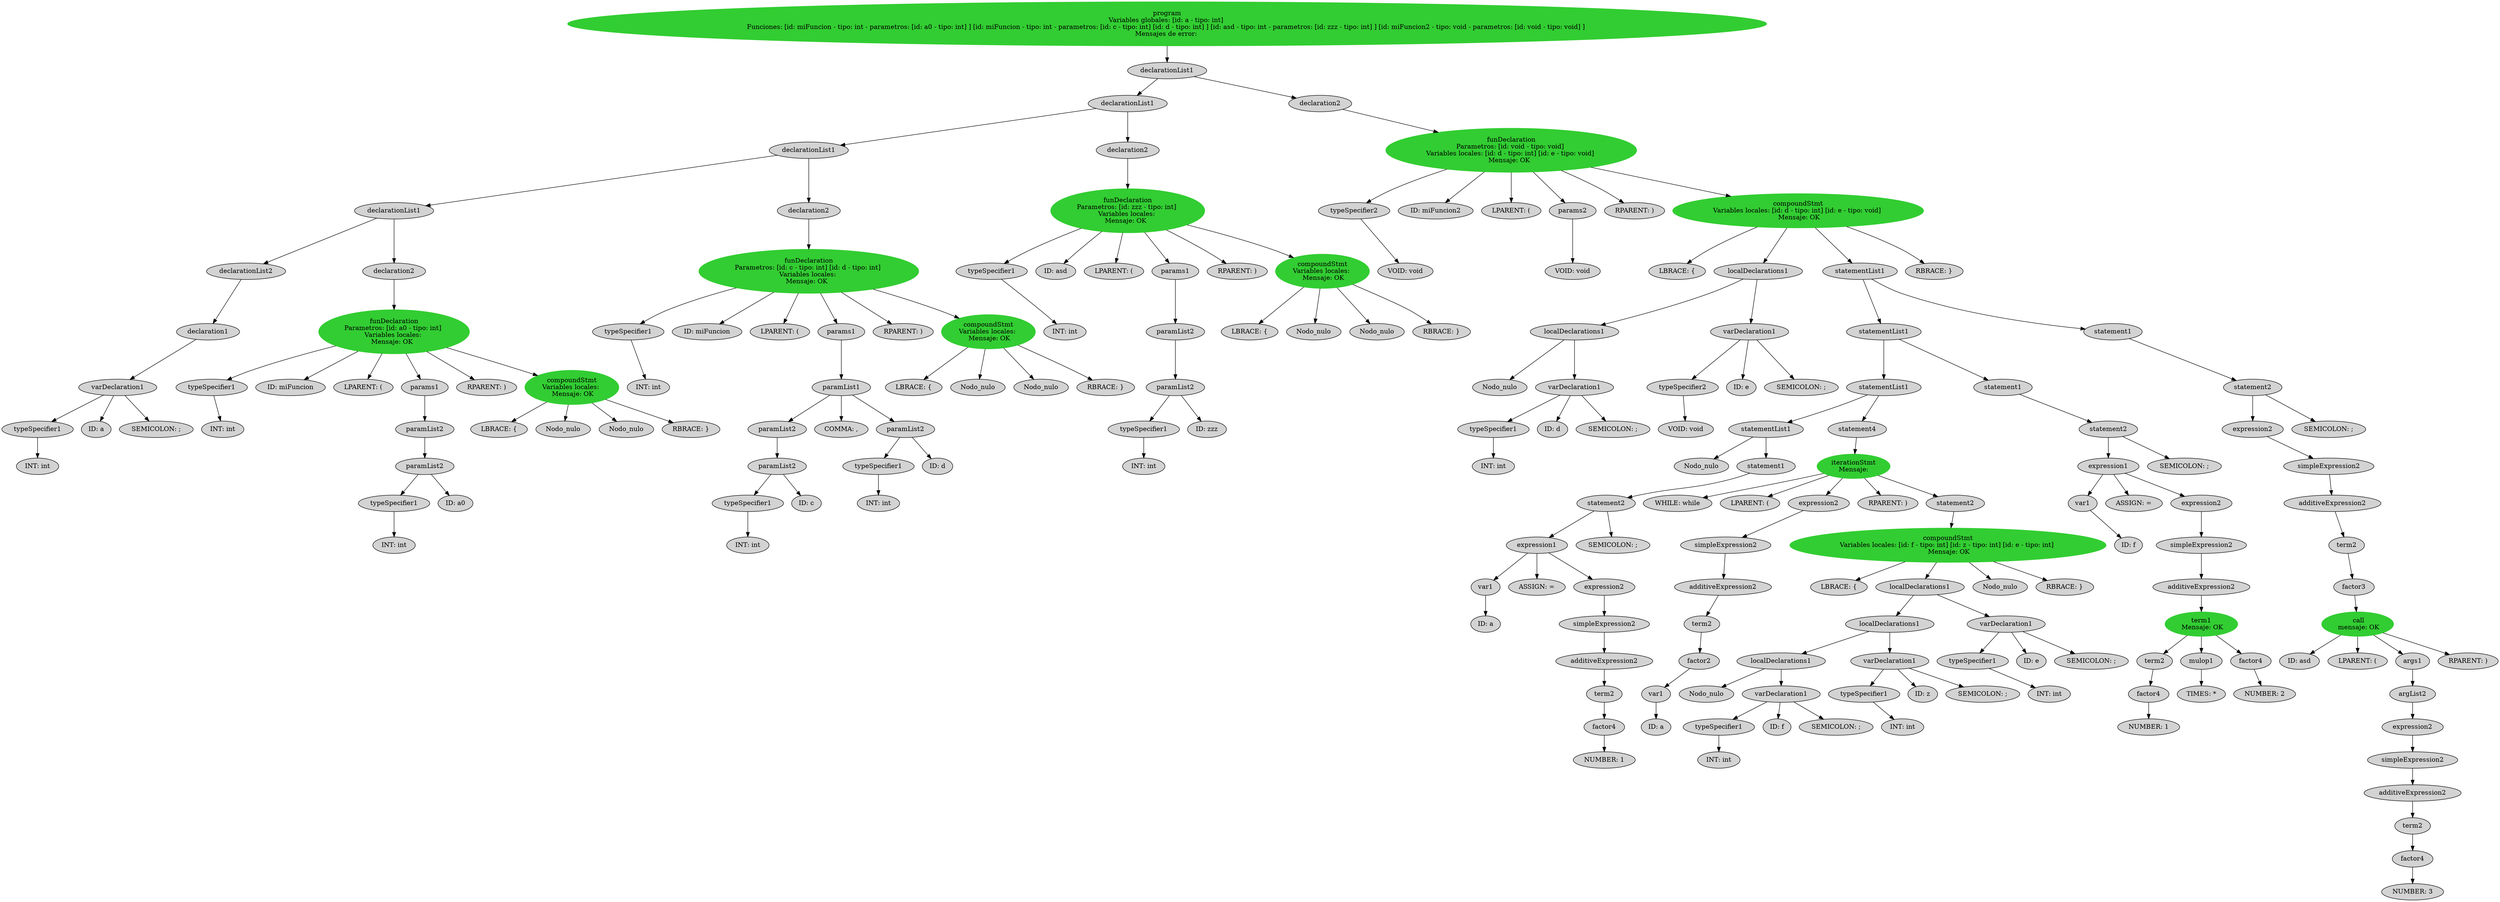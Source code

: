 digraph G {
	ratio = fill; 
 node [style=filled];
10[label= "INT: int"]
	9[label = typeSpecifier1]
	9->10
	11[label=  "ID: a"]
	12[label= "SEMICOLON: ;"]
	8[label = varDeclaration1]
	8->9
	8->11
	8->12
	7[label = declaration1]
	7->8
	6[label = declarationList2]
	6->7
	16[label= "INT: int"]
	15[label = typeSpecifier1]
	15->16
	17[label=  "ID: miFuncion"]
	18[label= "LPARENT: ("]
	23[label= "INT: int"]
	22[label = typeSpecifier1]
	22->23
	24[label=  "ID: a0"]
	21[label = paramList2]
	21->22
	21->24
	20[label = paramList2]
	20->21
	19[label = params1]
	19->20
	25[label= "RPARENT: )"]
	27[label= "LBRACE: {"]
	28[label= Nodo_nulo]
	29[label= Nodo_nulo]
	30[label= "RBRACE: }"]
	26[label = "compoundStmt\nVariables locales: \n Mensaje: OK"][color="limegreen"];
	26->27
	26->28
	26->29
	26->30
	14[label = "funDeclaration\nParametros: [id: a0 - tipo: int] \nVariables locales: \nMensaje: OK  "][color="limegreen"];
	14->15
	14->17
	14->18
	14->19
	14->25
	14->26
	13[label = declaration2]
	13->14
	5[label = declarationList1]
	5->6
	5->13
	34[label= "INT: int"]
	33[label = typeSpecifier1]
	33->34
	35[label=  "ID: miFuncion"]
	36[label= "LPARENT: ("]
	42[label= "INT: int"]
	41[label = typeSpecifier1]
	41->42
	43[label=  "ID: c"]
	40[label = paramList2]
	40->41
	40->43
	39[label = paramList2]
	39->40
	44[label= "COMMA: ,"]
	47[label= "INT: int"]
	46[label = typeSpecifier1]
	46->47
	48[label=  "ID: d"]
	45[label = paramList2]
	45->46
	45->48
	38[label = paramList1]
	38->39
	38->44
	38->45
	37[label = params1]
	37->38
	49[label= "RPARENT: )"]
	51[label= "LBRACE: {"]
	52[label= Nodo_nulo]
	53[label= Nodo_nulo]
	54[label= "RBRACE: }"]
	50[label = "compoundStmt\nVariables locales: \n Mensaje: OK"][color="limegreen"];
	50->51
	50->52
	50->53
	50->54
	32[label = "funDeclaration\nParametros: [id: c - tipo: int] [id: d - tipo: int] \nVariables locales: \nMensaje: OK  "][color="limegreen"];
	32->33
	32->35
	32->36
	32->37
	32->49
	32->50
	31[label = declaration2]
	31->32
	4[label = declarationList1]
	4->5
	4->31
	58[label= "INT: int"]
	57[label = typeSpecifier1]
	57->58
	59[label=  "ID: asd"]
	60[label= "LPARENT: ("]
	65[label= "INT: int"]
	64[label = typeSpecifier1]
	64->65
	66[label=  "ID: zzz"]
	63[label = paramList2]
	63->64
	63->66
	62[label = paramList2]
	62->63
	61[label = params1]
	61->62
	67[label= "RPARENT: )"]
	69[label= "LBRACE: {"]
	70[label= Nodo_nulo]
	71[label= Nodo_nulo]
	72[label= "RBRACE: }"]
	68[label = "compoundStmt\nVariables locales: \n Mensaje: OK"][color="limegreen"];
	68->69
	68->70
	68->71
	68->72
	56[label = "funDeclaration\nParametros: [id: zzz - tipo: int] \nVariables locales: \nMensaje: OK  "][color="limegreen"];
	56->57
	56->59
	56->60
	56->61
	56->67
	56->68
	55[label = declaration2]
	55->56
	3[label = declarationList1]
	3->4
	3->55
	76[label= "VOID: void"]
	75[label = typeSpecifier2]
	75->76
	77[label=  "ID: miFuncion2"]
	78[label= "LPARENT: ("]
	80[label= "VOID: void"]
	79[label = params2]
	79->80
	81[label= "RPARENT: )"]
	83[label= "LBRACE: {"]
	86[label= Nodo_nulo]
	89[label= "INT: int"]
	88[label = typeSpecifier1]
	88->89
	90[label=  "ID: d"]
	91[label= "SEMICOLON: ;"]
	87[label = varDeclaration1]
	87->88
	87->90
	87->91
	85[label = localDeclarations1]
	85->86
	85->87
	94[label= "VOID: void"]
	93[label = typeSpecifier2]
	93->94
	95[label=  "ID: e"]
	96[label= "SEMICOLON: ;"]
	92[label = varDeclaration1]
	92->93
	92->95
	92->96
	84[label = localDeclarations1]
	84->85
	84->92
	101[label= Nodo_nulo]
	106[label=  "ID: a"]
	105[label = var1]
	105->106
	107[label= "ASSIGN: ="]
	113[label= "NUMBER: 1"]
	112[label = factor4]
	112->113
	111[label = term2]
	111->112
	110[label = additiveExpression2]
	110->111
	109[label = simpleExpression2]
	109->110
	108[label = expression2]
	108->109
	104[label = expression1]
	104->105
	104->107
	104->108
	114[label= "SEMICOLON: ;"]
	103[label = statement2]
	103->104
	103->114
	102[label = statement1]
	102->103
	100[label = statementList1]
	100->101
	100->102
	117[label= "WHILE: while"]
	118[label= "LPARENT: ("]
	125[label=  "ID: a"]
	124[label = var1]
	124->125
	123[label = factor2]
	123->124
	122[label = term2]
	122->123
	121[label = additiveExpression2]
	121->122
	120[label = simpleExpression2]
	120->121
	119[label = expression2]
	119->120
	126[label= "RPARENT: )"]
	129[label= "LBRACE: {"]
	133[label= Nodo_nulo]
	136[label= "INT: int"]
	135[label = typeSpecifier1]
	135->136
	137[label=  "ID: f"]
	138[label= "SEMICOLON: ;"]
	134[label = varDeclaration1]
	134->135
	134->137
	134->138
	132[label = localDeclarations1]
	132->133
	132->134
	141[label= "INT: int"]
	140[label = typeSpecifier1]
	140->141
	142[label=  "ID: z"]
	143[label= "SEMICOLON: ;"]
	139[label = varDeclaration1]
	139->140
	139->142
	139->143
	131[label = localDeclarations1]
	131->132
	131->139
	146[label= "INT: int"]
	145[label = typeSpecifier1]
	145->146
	147[label=  "ID: e"]
	148[label= "SEMICOLON: ;"]
	144[label = varDeclaration1]
	144->145
	144->147
	144->148
	130[label = localDeclarations1]
	130->131
	130->144
	149[label= Nodo_nulo]
	150[label= "RBRACE: }"]
	128[label = "compoundStmt\nVariables locales: [id: f - tipo: int] [id: z - tipo: int] [id: e - tipo: int] \n Mensaje: OK"][color="limegreen"];
	128->129
	128->130
	128->149
	128->150
	127[label = statement2]
	127->128
	116[label = "iterationStmt\n Mensaje: "][color="limegreen"];
	116->117
	116->118
	116->119
	116->126
	116->127
	115[label = statement4]
	115->116
	99[label = statementList1]
	99->100
	99->115
	155[label=  "ID: f"]
	154[label = var1]
	154->155
	156[label= "ASSIGN: ="]
	163[label= "NUMBER: 1"]
	162[label = factor4]
	162->163
	161[label = term2]
	161->162
	165[label= "TIMES: *"]
	164[label = mulop1]
	164->165
	167[label= "NUMBER: 2"]
	166[label = factor4]
	166->167
	160[label = "term1\n Mensaje: OK"][color="limegreen"];
	160->161
	160->164
	160->166
	159[label = additiveExpression2]
	159->160
	158[label = simpleExpression2]
	158->159
	157[label = expression2]
	157->158
	153[label = expression1]
	153->154
	153->156
	153->157
	168[label= "SEMICOLON: ;"]
	152[label = statement2]
	152->153
	152->168
	151[label = statement1]
	151->152
	98[label = statementList1]
	98->99
	98->151
	177[label=  "ID: asd"]
	178[label= "LPARENT: ("]
	186[label= "NUMBER: 3"]
	185[label = factor4]
	185->186
	184[label = term2]
	184->185
	183[label = additiveExpression2]
	183->184
	182[label = simpleExpression2]
	182->183
	181[label = expression2]
	181->182
	180[label = argList2]
	180->181
	179[label = args1]
	179->180
	187[label= "RPARENT: )"]
	176[label =" call\n mensaje: OK"][color="limegreen"];
	
	176->177
	176->178
	176->179
	176->187
	175[label = factor3]
	175->176
	174[label = term2]
	174->175
	173[label = additiveExpression2]
	173->174
	172[label = simpleExpression2]
	172->173
	171[label = expression2]
	171->172
	188[label= "SEMICOLON: ;"]
	170[label = statement2]
	170->171
	170->188
	169[label = statement1]
	169->170
	97[label = statementList1]
	97->98
	97->169
	189[label= "RBRACE: }"]
	82[label = "compoundStmt\nVariables locales: [id: d - tipo: int] [id: e - tipo: void] \n Mensaje: OK"][color="limegreen"];
	82->83
	82->84
	82->97
	82->189
	74[label = "funDeclaration\nParametros: [id: void - tipo: void] \nVariables locales: [id: d - tipo: int] [id: e - tipo: void] \nMensaje: OK  "][color="limegreen"];
	74->75
	74->77
	74->78
	74->79
	74->81
	74->82
	73[label = declaration2]
	73->74
	2[label = declarationList1]
	2->3
	2->73
	1[label = "program\nVariables globales: [id: a - tipo: int] \nFunciones: [id: miFuncion - tipo: int - parametros: [id: a0 - tipo: int] ] [id: miFuncion - tipo: int - parametros: [id: c - tipo: int] [id: d - tipo: int] ] [id: asd - tipo: int - parametros: [id: zzz - tipo: int] ] [id: miFuncion2 - tipo: void - parametros: [id: void - tipo: void] ] \nMensajes de error: \n"][color="limegreen"];
	1->2
	}